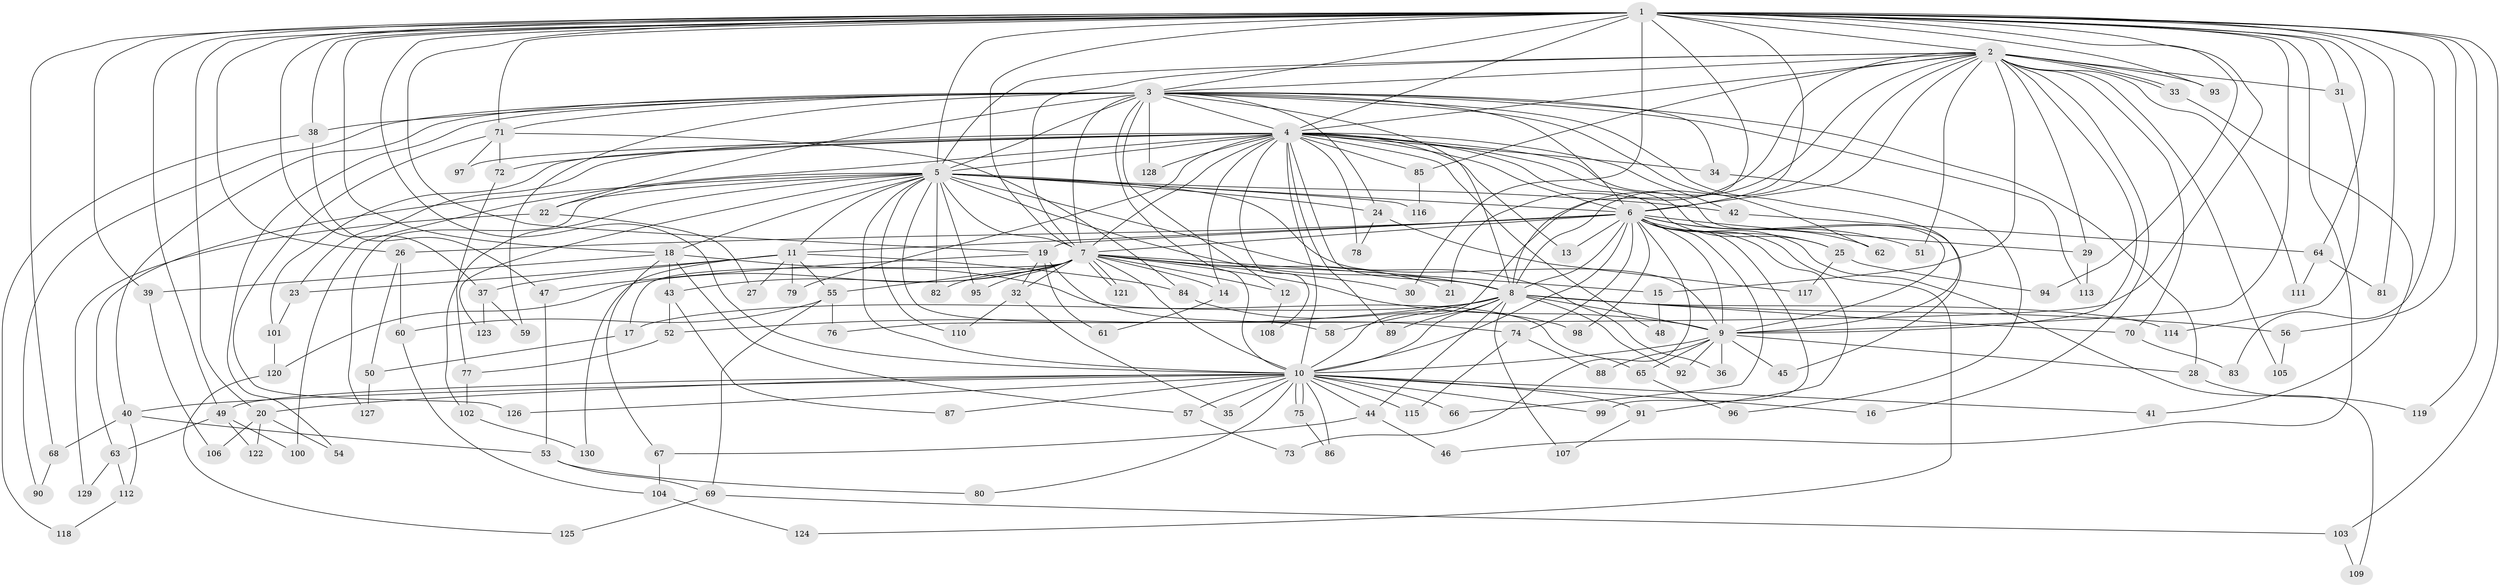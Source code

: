 // coarse degree distribution, {28: 0.010869565217391304, 23: 0.021739130434782608, 24: 0.021739130434782608, 2: 0.29347826086956524, 7: 0.010869565217391304, 6: 0.021739130434782608, 4: 0.15217391304347827, 21: 0.010869565217391304, 3: 0.33695652173913043, 5: 0.043478260869565216, 16: 0.010869565217391304, 9: 0.010869565217391304, 26: 0.010869565217391304, 14: 0.010869565217391304, 20: 0.010869565217391304, 1: 0.021739130434782608}
// Generated by graph-tools (version 1.1) at 2025/36/03/04/25 23:36:35]
// undirected, 130 vertices, 285 edges
graph export_dot {
  node [color=gray90,style=filled];
  1;
  2;
  3;
  4;
  5;
  6;
  7;
  8;
  9;
  10;
  11;
  12;
  13;
  14;
  15;
  16;
  17;
  18;
  19;
  20;
  21;
  22;
  23;
  24;
  25;
  26;
  27;
  28;
  29;
  30;
  31;
  32;
  33;
  34;
  35;
  36;
  37;
  38;
  39;
  40;
  41;
  42;
  43;
  44;
  45;
  46;
  47;
  48;
  49;
  50;
  51;
  52;
  53;
  54;
  55;
  56;
  57;
  58;
  59;
  60;
  61;
  62;
  63;
  64;
  65;
  66;
  67;
  68;
  69;
  70;
  71;
  72;
  73;
  74;
  75;
  76;
  77;
  78;
  79;
  80;
  81;
  82;
  83;
  84;
  85;
  86;
  87;
  88;
  89;
  90;
  91;
  92;
  93;
  94;
  95;
  96;
  97;
  98;
  99;
  100;
  101;
  102;
  103;
  104;
  105;
  106;
  107;
  108;
  109;
  110;
  111;
  112;
  113;
  114;
  115;
  116;
  117;
  118;
  119;
  120;
  121;
  122;
  123;
  124;
  125;
  126;
  127;
  128;
  129;
  130;
  1 -- 2;
  1 -- 3;
  1 -- 4;
  1 -- 5;
  1 -- 6;
  1 -- 7;
  1 -- 8;
  1 -- 9;
  1 -- 10;
  1 -- 18;
  1 -- 19;
  1 -- 20;
  1 -- 26;
  1 -- 30;
  1 -- 31;
  1 -- 37;
  1 -- 38;
  1 -- 39;
  1 -- 46;
  1 -- 49;
  1 -- 56;
  1 -- 64;
  1 -- 68;
  1 -- 71;
  1 -- 76;
  1 -- 81;
  1 -- 83;
  1 -- 93;
  1 -- 94;
  1 -- 103;
  1 -- 119;
  2 -- 3;
  2 -- 4;
  2 -- 5;
  2 -- 6;
  2 -- 7;
  2 -- 8;
  2 -- 9;
  2 -- 10;
  2 -- 15;
  2 -- 16;
  2 -- 21;
  2 -- 29;
  2 -- 31;
  2 -- 33;
  2 -- 33;
  2 -- 51;
  2 -- 70;
  2 -- 85;
  2 -- 93;
  2 -- 105;
  2 -- 111;
  3 -- 4;
  3 -- 5;
  3 -- 6;
  3 -- 7;
  3 -- 8;
  3 -- 9;
  3 -- 10;
  3 -- 12;
  3 -- 22;
  3 -- 24;
  3 -- 28;
  3 -- 34;
  3 -- 38;
  3 -- 40;
  3 -- 54;
  3 -- 59;
  3 -- 62;
  3 -- 71;
  3 -- 90;
  3 -- 113;
  3 -- 128;
  4 -- 5;
  4 -- 6;
  4 -- 7;
  4 -- 8;
  4 -- 9;
  4 -- 10;
  4 -- 13;
  4 -- 14;
  4 -- 23;
  4 -- 25;
  4 -- 34;
  4 -- 42;
  4 -- 45;
  4 -- 48;
  4 -- 72;
  4 -- 78;
  4 -- 79;
  4 -- 85;
  4 -- 89;
  4 -- 97;
  4 -- 100;
  4 -- 101;
  4 -- 108;
  4 -- 128;
  5 -- 6;
  5 -- 7;
  5 -- 8;
  5 -- 9;
  5 -- 10;
  5 -- 11;
  5 -- 18;
  5 -- 22;
  5 -- 24;
  5 -- 36;
  5 -- 42;
  5 -- 58;
  5 -- 63;
  5 -- 82;
  5 -- 95;
  5 -- 102;
  5 -- 110;
  5 -- 116;
  5 -- 123;
  5 -- 127;
  6 -- 7;
  6 -- 8;
  6 -- 9;
  6 -- 10;
  6 -- 11;
  6 -- 13;
  6 -- 19;
  6 -- 25;
  6 -- 26;
  6 -- 29;
  6 -- 51;
  6 -- 62;
  6 -- 66;
  6 -- 73;
  6 -- 74;
  6 -- 91;
  6 -- 98;
  6 -- 99;
  6 -- 109;
  6 -- 124;
  7 -- 8;
  7 -- 9;
  7 -- 10;
  7 -- 12;
  7 -- 14;
  7 -- 15;
  7 -- 17;
  7 -- 21;
  7 -- 30;
  7 -- 32;
  7 -- 43;
  7 -- 55;
  7 -- 82;
  7 -- 95;
  7 -- 120;
  7 -- 121;
  7 -- 121;
  8 -- 9;
  8 -- 10;
  8 -- 17;
  8 -- 44;
  8 -- 52;
  8 -- 56;
  8 -- 58;
  8 -- 70;
  8 -- 89;
  8 -- 92;
  8 -- 107;
  8 -- 114;
  9 -- 10;
  9 -- 28;
  9 -- 36;
  9 -- 45;
  9 -- 65;
  9 -- 88;
  9 -- 92;
  10 -- 16;
  10 -- 20;
  10 -- 35;
  10 -- 40;
  10 -- 41;
  10 -- 44;
  10 -- 49;
  10 -- 57;
  10 -- 66;
  10 -- 75;
  10 -- 75;
  10 -- 80;
  10 -- 86;
  10 -- 87;
  10 -- 91;
  10 -- 99;
  10 -- 115;
  10 -- 126;
  11 -- 23;
  11 -- 27;
  11 -- 37;
  11 -- 55;
  11 -- 79;
  11 -- 84;
  11 -- 130;
  12 -- 108;
  14 -- 61;
  15 -- 48;
  17 -- 50;
  18 -- 39;
  18 -- 43;
  18 -- 57;
  18 -- 65;
  18 -- 67;
  19 -- 32;
  19 -- 47;
  19 -- 61;
  19 -- 74;
  20 -- 54;
  20 -- 106;
  20 -- 122;
  22 -- 27;
  22 -- 129;
  23 -- 101;
  24 -- 78;
  24 -- 117;
  25 -- 94;
  25 -- 117;
  26 -- 50;
  26 -- 60;
  28 -- 119;
  29 -- 113;
  31 -- 114;
  32 -- 35;
  32 -- 110;
  33 -- 41;
  34 -- 96;
  37 -- 59;
  37 -- 123;
  38 -- 47;
  38 -- 118;
  39 -- 106;
  40 -- 53;
  40 -- 68;
  40 -- 112;
  42 -- 64;
  43 -- 52;
  43 -- 87;
  44 -- 46;
  44 -- 67;
  47 -- 53;
  49 -- 63;
  49 -- 100;
  49 -- 122;
  50 -- 127;
  52 -- 77;
  53 -- 69;
  53 -- 80;
  55 -- 60;
  55 -- 69;
  55 -- 76;
  56 -- 105;
  57 -- 73;
  60 -- 104;
  63 -- 112;
  63 -- 129;
  64 -- 81;
  64 -- 111;
  65 -- 96;
  67 -- 104;
  68 -- 90;
  69 -- 103;
  69 -- 125;
  70 -- 83;
  71 -- 72;
  71 -- 84;
  71 -- 97;
  71 -- 126;
  72 -- 77;
  74 -- 88;
  74 -- 115;
  75 -- 86;
  77 -- 102;
  84 -- 98;
  85 -- 116;
  91 -- 107;
  101 -- 120;
  102 -- 130;
  103 -- 109;
  104 -- 124;
  112 -- 118;
  120 -- 125;
}
